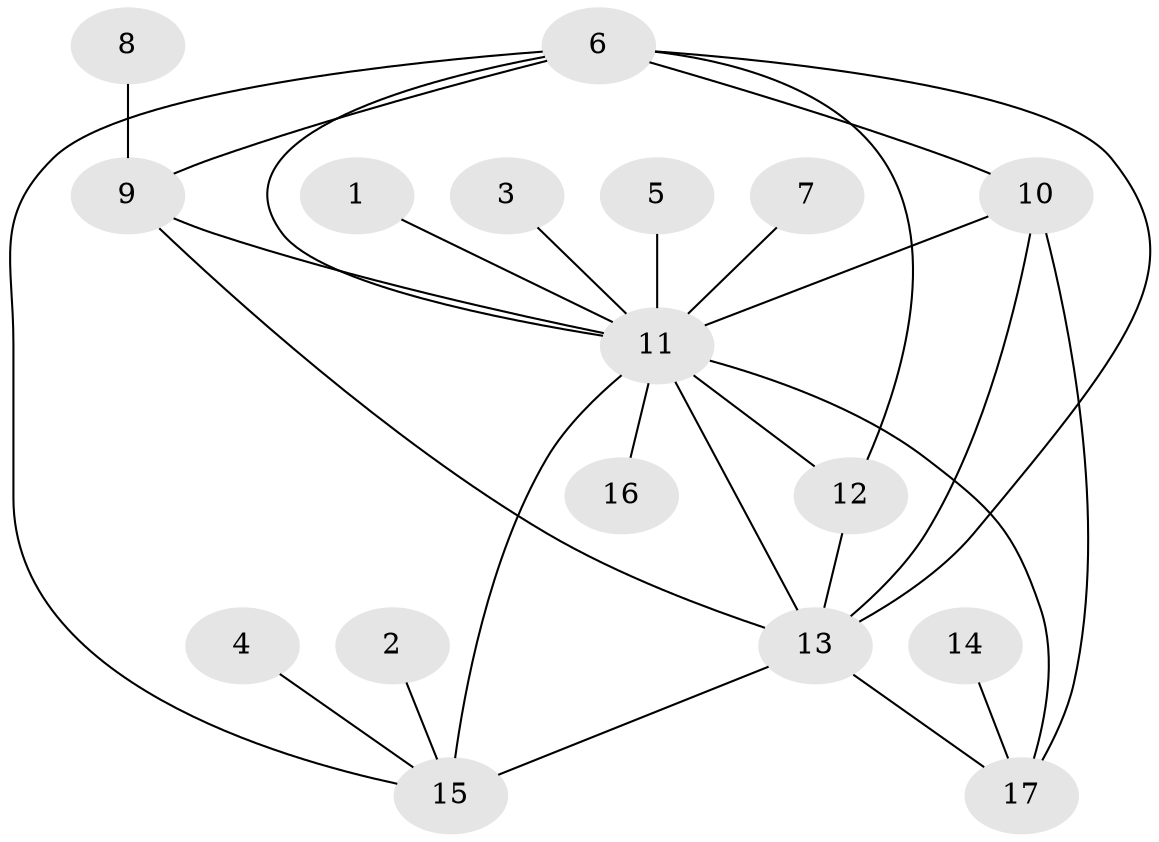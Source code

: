 // original degree distribution, {14: 0.017857142857142856, 8: 0.05357142857142857, 25: 0.017857142857142856, 2: 0.21428571428571427, 1: 0.5357142857142857, 3: 0.05357142857142857, 4: 0.05357142857142857, 6: 0.017857142857142856, 9: 0.017857142857142856, 7: 0.017857142857142856}
// Generated by graph-tools (version 1.1) at 2025/36/03/04/25 23:36:39]
// undirected, 17 vertices, 27 edges
graph export_dot {
  node [color=gray90,style=filled];
  1;
  2;
  3;
  4;
  5;
  6;
  7;
  8;
  9;
  10;
  11;
  12;
  13;
  14;
  15;
  16;
  17;
  1 -- 11 [weight=1.0];
  2 -- 15 [weight=1.0];
  3 -- 11 [weight=1.0];
  4 -- 15 [weight=1.0];
  5 -- 11 [weight=1.0];
  6 -- 9 [weight=2.0];
  6 -- 10 [weight=1.0];
  6 -- 11 [weight=1.0];
  6 -- 12 [weight=2.0];
  6 -- 13 [weight=1.0];
  6 -- 15 [weight=1.0];
  7 -- 11 [weight=1.0];
  8 -- 9 [weight=1.0];
  9 -- 11 [weight=2.0];
  9 -- 13 [weight=1.0];
  10 -- 11 [weight=1.0];
  10 -- 13 [weight=2.0];
  10 -- 17 [weight=1.0];
  11 -- 12 [weight=3.0];
  11 -- 13 [weight=2.0];
  11 -- 15 [weight=2.0];
  11 -- 16 [weight=1.0];
  11 -- 17 [weight=1.0];
  12 -- 13 [weight=2.0];
  13 -- 15 [weight=1.0];
  13 -- 17 [weight=1.0];
  14 -- 17 [weight=1.0];
}
